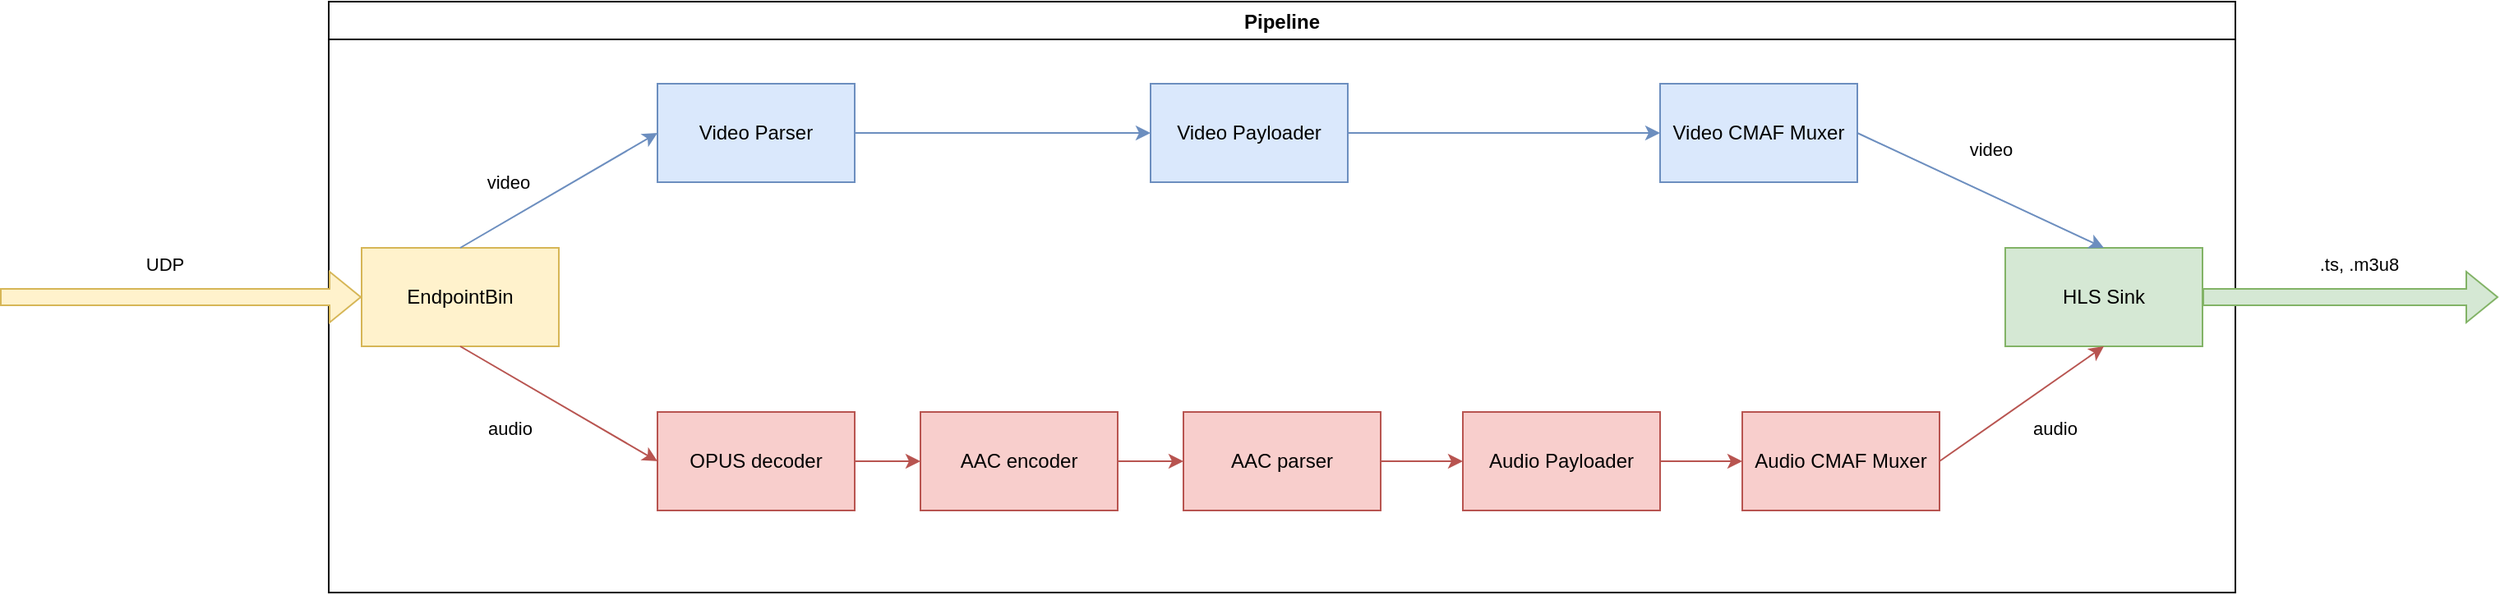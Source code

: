 <mxfile version="15.9.1" type="device"><diagram id="XSiNJKoZMUZn1xBCMbaD" name="Page-1"><mxGraphModel dx="1610" dy="624" grid="1" gridSize="10" guides="1" tooltips="1" connect="1" arrows="1" fold="1" page="1" pageScale="1" pageWidth="827" pageHeight="1169" math="0" shadow="0"><root><mxCell id="0"/><mxCell id="1" parent="0"/><mxCell id="PZNo5ALD23-F-9HIo6z0-2" value="Pipeline" style="swimlane;" vertex="1" parent="1"><mxGeometry x="-210" y="70" width="1160" height="360" as="geometry"/></mxCell><mxCell id="PZNo5ALD23-F-9HIo6z0-3" value="EndpointBin" style="rounded=0;whiteSpace=wrap;html=1;fillColor=#fff2cc;strokeColor=#d6b656;" vertex="1" parent="PZNo5ALD23-F-9HIo6z0-2"><mxGeometry x="20" y="150" width="120" height="60" as="geometry"/></mxCell><mxCell id="PZNo5ALD23-F-9HIo6z0-4" value="HLS Sink" style="rounded=0;whiteSpace=wrap;html=1;fillColor=#d5e8d4;strokeColor=#82b366;" vertex="1" parent="PZNo5ALD23-F-9HIo6z0-2"><mxGeometry x="1020" y="150" width="120" height="60" as="geometry"/></mxCell><mxCell id="PZNo5ALD23-F-9HIo6z0-22" style="edgeStyle=orthogonalEdgeStyle;rounded=0;orthogonalLoop=1;jettySize=auto;html=1;exitX=1;exitY=0.5;exitDx=0;exitDy=0;entryX=0;entryY=0.5;entryDx=0;entryDy=0;fillColor=#dae8fc;strokeColor=#6c8ebf;" edge="1" parent="PZNo5ALD23-F-9HIo6z0-2" source="PZNo5ALD23-F-9HIo6z0-5" target="PZNo5ALD23-F-9HIo6z0-6"><mxGeometry relative="1" as="geometry"/></mxCell><mxCell id="PZNo5ALD23-F-9HIo6z0-5" value="Video Parser" style="rounded=0;whiteSpace=wrap;html=1;fillColor=#dae8fc;strokeColor=#6c8ebf;" vertex="1" parent="PZNo5ALD23-F-9HIo6z0-2"><mxGeometry x="200" y="50" width="120" height="60" as="geometry"/></mxCell><mxCell id="PZNo5ALD23-F-9HIo6z0-23" style="edgeStyle=orthogonalEdgeStyle;rounded=0;orthogonalLoop=1;jettySize=auto;html=1;exitX=1;exitY=0.5;exitDx=0;exitDy=0;entryX=0;entryY=0.5;entryDx=0;entryDy=0;fillColor=#dae8fc;strokeColor=#6c8ebf;" edge="1" parent="PZNo5ALD23-F-9HIo6z0-2" source="PZNo5ALD23-F-9HIo6z0-6" target="PZNo5ALD23-F-9HIo6z0-7"><mxGeometry relative="1" as="geometry"/></mxCell><mxCell id="PZNo5ALD23-F-9HIo6z0-6" value="Video Payloader" style="rounded=0;whiteSpace=wrap;html=1;fillColor=#dae8fc;strokeColor=#6c8ebf;" vertex="1" parent="PZNo5ALD23-F-9HIo6z0-2"><mxGeometry x="500" y="50" width="120" height="60" as="geometry"/></mxCell><mxCell id="PZNo5ALD23-F-9HIo6z0-7" value="Video CMAF Muxer" style="rounded=0;whiteSpace=wrap;html=1;fillColor=#dae8fc;strokeColor=#6c8ebf;" vertex="1" parent="PZNo5ALD23-F-9HIo6z0-2"><mxGeometry x="810" y="50" width="120" height="60" as="geometry"/></mxCell><mxCell id="PZNo5ALD23-F-9HIo6z0-18" style="edgeStyle=orthogonalEdgeStyle;rounded=0;orthogonalLoop=1;jettySize=auto;html=1;exitX=1;exitY=0.5;exitDx=0;exitDy=0;fillColor=#f8cecc;strokeColor=#b85450;" edge="1" parent="PZNo5ALD23-F-9HIo6z0-2" source="PZNo5ALD23-F-9HIo6z0-9" target="PZNo5ALD23-F-9HIo6z0-10"><mxGeometry relative="1" as="geometry"/></mxCell><mxCell id="PZNo5ALD23-F-9HIo6z0-9" value="OPUS decoder" style="rounded=0;whiteSpace=wrap;html=1;fillColor=#f8cecc;strokeColor=#b85450;" vertex="1" parent="PZNo5ALD23-F-9HIo6z0-2"><mxGeometry x="200" y="250" width="120" height="60" as="geometry"/></mxCell><mxCell id="PZNo5ALD23-F-9HIo6z0-19" style="edgeStyle=orthogonalEdgeStyle;rounded=0;orthogonalLoop=1;jettySize=auto;html=1;exitX=1;exitY=0.5;exitDx=0;exitDy=0;fillColor=#f8cecc;strokeColor=#b85450;" edge="1" parent="PZNo5ALD23-F-9HIo6z0-2" source="PZNo5ALD23-F-9HIo6z0-10" target="PZNo5ALD23-F-9HIo6z0-11"><mxGeometry relative="1" as="geometry"/></mxCell><mxCell id="PZNo5ALD23-F-9HIo6z0-10" value="AAC encoder" style="rounded=0;whiteSpace=wrap;html=1;fillColor=#f8cecc;strokeColor=#b85450;" vertex="1" parent="PZNo5ALD23-F-9HIo6z0-2"><mxGeometry x="360" y="250" width="120" height="60" as="geometry"/></mxCell><mxCell id="PZNo5ALD23-F-9HIo6z0-20" style="edgeStyle=orthogonalEdgeStyle;rounded=0;orthogonalLoop=1;jettySize=auto;html=1;exitX=1;exitY=0.5;exitDx=0;exitDy=0;entryX=0;entryY=0.5;entryDx=0;entryDy=0;fillColor=#f8cecc;strokeColor=#b85450;" edge="1" parent="PZNo5ALD23-F-9HIo6z0-2" source="PZNo5ALD23-F-9HIo6z0-11" target="PZNo5ALD23-F-9HIo6z0-12"><mxGeometry relative="1" as="geometry"/></mxCell><mxCell id="PZNo5ALD23-F-9HIo6z0-11" value="AAC parser" style="rounded=0;whiteSpace=wrap;html=1;fillColor=#f8cecc;strokeColor=#b85450;" vertex="1" parent="PZNo5ALD23-F-9HIo6z0-2"><mxGeometry x="520" y="250" width="120" height="60" as="geometry"/></mxCell><mxCell id="PZNo5ALD23-F-9HIo6z0-21" style="edgeStyle=orthogonalEdgeStyle;rounded=0;orthogonalLoop=1;jettySize=auto;html=1;exitX=1;exitY=0.5;exitDx=0;exitDy=0;entryX=0;entryY=0.5;entryDx=0;entryDy=0;fillColor=#f8cecc;strokeColor=#b85450;" edge="1" parent="PZNo5ALD23-F-9HIo6z0-2" source="PZNo5ALD23-F-9HIo6z0-12" target="PZNo5ALD23-F-9HIo6z0-13"><mxGeometry relative="1" as="geometry"/></mxCell><mxCell id="PZNo5ALD23-F-9HIo6z0-12" value="Audio Payloader" style="rounded=0;whiteSpace=wrap;html=1;fillColor=#f8cecc;strokeColor=#b85450;" vertex="1" parent="PZNo5ALD23-F-9HIo6z0-2"><mxGeometry x="690" y="250" width="120" height="60" as="geometry"/></mxCell><mxCell id="PZNo5ALD23-F-9HIo6z0-13" value="Audio CMAF Muxer" style="rounded=0;whiteSpace=wrap;html=1;fillColor=#f8cecc;strokeColor=#b85450;" vertex="1" parent="PZNo5ALD23-F-9HIo6z0-2"><mxGeometry x="860" y="250" width="120" height="60" as="geometry"/></mxCell><mxCell id="PZNo5ALD23-F-9HIo6z0-15" value="" style="endArrow=classic;html=1;rounded=0;exitX=0.5;exitY=0;exitDx=0;exitDy=0;entryX=0;entryY=0.5;entryDx=0;entryDy=0;fillColor=#dae8fc;strokeColor=#6c8ebf;" edge="1" parent="PZNo5ALD23-F-9HIo6z0-2" source="PZNo5ALD23-F-9HIo6z0-3" target="PZNo5ALD23-F-9HIo6z0-5"><mxGeometry width="50" height="50" relative="1" as="geometry"><mxPoint x="460" y="180" as="sourcePoint"/><mxPoint x="510" y="130" as="targetPoint"/></mxGeometry></mxCell><mxCell id="PZNo5ALD23-F-9HIo6z0-16" value="video" style="edgeLabel;html=1;align=center;verticalAlign=middle;resizable=0;points=[];" vertex="1" connectable="0" parent="PZNo5ALD23-F-9HIo6z0-15"><mxGeometry x="-0.534" y="-1" relative="1" as="geometry"><mxPoint y="-25" as="offset"/></mxGeometry></mxCell><mxCell id="PZNo5ALD23-F-9HIo6z0-17" value="audio" style="endArrow=classic;html=1;rounded=0;exitX=0.5;exitY=1;exitDx=0;exitDy=0;entryX=0;entryY=0.5;entryDx=0;entryDy=0;fillColor=#f8cecc;strokeColor=#b85450;" edge="1" parent="PZNo5ALD23-F-9HIo6z0-2" source="PZNo5ALD23-F-9HIo6z0-3" target="PZNo5ALD23-F-9HIo6z0-9"><mxGeometry x="-0.264" y="-28" width="50" height="50" relative="1" as="geometry"><mxPoint x="460" y="180" as="sourcePoint"/><mxPoint x="510" y="130" as="targetPoint"/><mxPoint as="offset"/></mxGeometry></mxCell><mxCell id="PZNo5ALD23-F-9HIo6z0-24" value="audio" style="endArrow=classic;html=1;rounded=0;entryX=0.5;entryY=1;entryDx=0;entryDy=0;exitX=1;exitY=0.5;exitDx=0;exitDy=0;fillColor=#f8cecc;strokeColor=#b85450;" edge="1" parent="PZNo5ALD23-F-9HIo6z0-2" source="PZNo5ALD23-F-9HIo6z0-13" target="PZNo5ALD23-F-9HIo6z0-4"><mxGeometry x="0.128" y="-24" width="50" height="50" relative="1" as="geometry"><mxPoint x="690" y="180" as="sourcePoint"/><mxPoint x="740" y="130" as="targetPoint"/><mxPoint as="offset"/></mxGeometry></mxCell><mxCell id="PZNo5ALD23-F-9HIo6z0-25" value="" style="endArrow=classic;html=1;rounded=0;entryX=0.5;entryY=0;entryDx=0;entryDy=0;exitX=1;exitY=0.5;exitDx=0;exitDy=0;fillColor=#dae8fc;strokeColor=#6c8ebf;" edge="1" parent="PZNo5ALD23-F-9HIo6z0-2" source="PZNo5ALD23-F-9HIo6z0-7" target="PZNo5ALD23-F-9HIo6z0-4"><mxGeometry width="50" height="50" relative="1" as="geometry"><mxPoint x="690" y="180" as="sourcePoint"/><mxPoint x="740" y="130" as="targetPoint"/></mxGeometry></mxCell><mxCell id="PZNo5ALD23-F-9HIo6z0-26" value="video" style="edgeLabel;html=1;align=center;verticalAlign=middle;resizable=0;points=[];" vertex="1" connectable="0" parent="PZNo5ALD23-F-9HIo6z0-25"><mxGeometry x="-0.199" relative="1" as="geometry"><mxPoint x="20" y="-18" as="offset"/></mxGeometry></mxCell><mxCell id="PZNo5ALD23-F-9HIo6z0-27" value="" style="shape=flexArrow;endArrow=classic;html=1;rounded=0;fillColor=#d5e8d4;strokeColor=#82b366;" edge="1" parent="1"><mxGeometry width="50" height="50" relative="1" as="geometry"><mxPoint x="930" y="250" as="sourcePoint"/><mxPoint x="1110" y="250" as="targetPoint"/></mxGeometry></mxCell><mxCell id="PZNo5ALD23-F-9HIo6z0-28" value=".ts, .m3u8" style="edgeLabel;html=1;align=center;verticalAlign=middle;resizable=0;points=[];" vertex="1" connectable="0" parent="PZNo5ALD23-F-9HIo6z0-27"><mxGeometry x="0.049" relative="1" as="geometry"><mxPoint y="-20" as="offset"/></mxGeometry></mxCell><mxCell id="PZNo5ALD23-F-9HIo6z0-29" value="" style="shape=flexArrow;endArrow=classic;html=1;rounded=0;entryX=0;entryY=0.5;entryDx=0;entryDy=0;fillColor=#fff2cc;strokeColor=#d6b656;" edge="1" parent="1" target="PZNo5ALD23-F-9HIo6z0-3"><mxGeometry width="50" height="50" relative="1" as="geometry"><mxPoint x="-410" y="250" as="sourcePoint"/><mxPoint x="-60" y="200" as="targetPoint"/></mxGeometry></mxCell><mxCell id="PZNo5ALD23-F-9HIo6z0-30" value="UDP" style="edgeLabel;html=1;align=center;verticalAlign=middle;resizable=0;points=[];" vertex="1" connectable="0" parent="PZNo5ALD23-F-9HIo6z0-29"><mxGeometry x="-0.475" y="2" relative="1" as="geometry"><mxPoint x="42" y="-18" as="offset"/></mxGeometry></mxCell></root></mxGraphModel></diagram></mxfile>